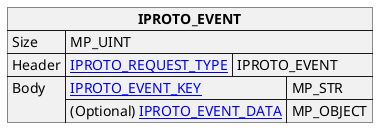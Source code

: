 @startuml

skinparam map {
    HyperlinkColor #0077FF
    FontColor #313131
    BorderColor #313131
    BackgroundColor transparent
}

json "**IPROTO_EVENT**" as event {
    "Size": "MP_UINT",
    "Header": {
      "[[https://tarantool.io/en/doc/latest/dev_guide/internals/iproto/keys IPROTO_REQUEST_TYPE]]": "IPROTO_EVENT"
    },
    "Body": {
      "[[https://tarantool.io/en/doc/latest/dev_guide/internals/iproto/keys IPROTO_EVENT_KEY]]": "MP_STR",
      "(Optional) [[https://tarantool.io/en/doc/latest/dev_guide/internals/iproto/keys IPROTO_EVENT_DATA]]": "MP_OBJECT"
    }
}

@enduml
